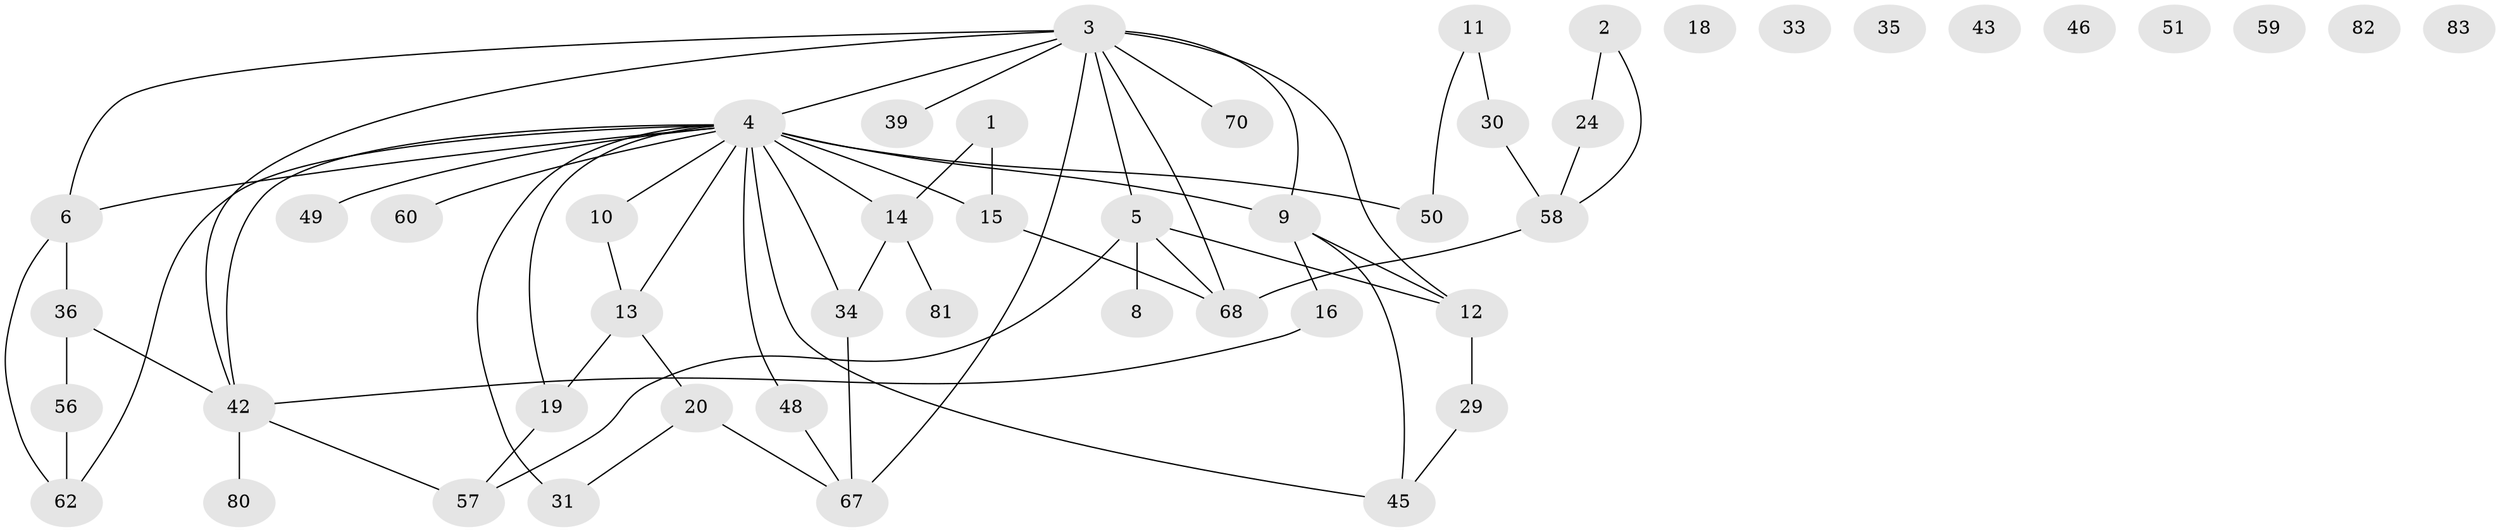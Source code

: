 // original degree distribution, {1: 0.1958762886597938, 7: 0.020618556701030927, 4: 0.12371134020618557, 2: 0.26804123711340205, 5: 0.041237113402061855, 3: 0.23711340206185566, 0: 0.09278350515463918, 8: 0.020618556701030927}
// Generated by graph-tools (version 1.1) at 2025/13/03/09/25 04:13:12]
// undirected, 48 vertices, 63 edges
graph export_dot {
graph [start="1"]
  node [color=gray90,style=filled];
  1 [super="+27"];
  2 [super="+94"];
  3 [super="+85+41+71"];
  4 [super="+7+26+32+61"];
  5 [super="+23"];
  6 [super="+53"];
  8;
  9 [super="+63"];
  10 [super="+97"];
  11 [super="+28"];
  12 [super="+17"];
  13 [super="+25+89"];
  14 [super="+54+79+47"];
  15 [super="+69+44"];
  16 [super="+93"];
  18;
  19 [super="+90+76"];
  20 [super="+77"];
  24;
  29;
  30 [super="+73"];
  31;
  33;
  34 [super="+40"];
  35;
  36 [super="+52+38"];
  39;
  42 [super="+72+91"];
  43;
  45;
  46;
  48 [super="+64+55"];
  49 [super="+75"];
  50;
  51;
  56;
  57;
  58 [super="+74+86"];
  59;
  60;
  62;
  67;
  68;
  70;
  80 [super="+84"];
  81;
  82;
  83;
  1 -- 14;
  1 -- 15;
  2 -- 24;
  2 -- 58;
  3 -- 67;
  3 -- 5;
  3 -- 42;
  3 -- 68;
  3 -- 12;
  3 -- 6;
  3 -- 9;
  3 -- 39;
  3 -- 4;
  3 -- 70;
  4 -- 45;
  4 -- 13;
  4 -- 31 [weight=2];
  4 -- 48;
  4 -- 60;
  4 -- 42 [weight=2];
  4 -- 14;
  4 -- 50;
  4 -- 62;
  4 -- 49;
  4 -- 19;
  4 -- 9 [weight=4];
  4 -- 15 [weight=2];
  4 -- 34 [weight=2];
  4 -- 6;
  4 -- 10;
  5 -- 68;
  5 -- 8;
  5 -- 57;
  5 -- 12;
  6 -- 62;
  6 -- 36;
  9 -- 45;
  9 -- 16;
  9 -- 12;
  10 -- 13;
  11 -- 50;
  11 -- 30;
  12 -- 29;
  13 -- 19;
  13 -- 20;
  14 -- 81;
  14 -- 34;
  15 -- 68;
  16 -- 42;
  19 -- 57;
  20 -- 67;
  20 -- 31;
  24 -- 58;
  29 -- 45;
  30 -- 58;
  34 -- 67;
  36 -- 42;
  36 -- 56;
  42 -- 57;
  42 -- 80;
  48 -- 67;
  56 -- 62;
  58 -- 68;
}
